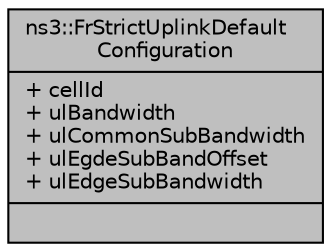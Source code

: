 digraph "ns3::FrStrictUplinkDefaultConfiguration"
{
  edge [fontname="Helvetica",fontsize="10",labelfontname="Helvetica",labelfontsize="10"];
  node [fontname="Helvetica",fontsize="10",shape=record];
  Node1 [label="{ns3::FrStrictUplinkDefault\lConfiguration\n|+ cellId\l+ ulBandwidth\l+ ulCommonSubBandwidth\l+ ulEgdeSubBandOffset\l+ ulEdgeSubBandwidth\l|}",height=0.2,width=0.4,color="black", fillcolor="grey75", style="filled", fontcolor="black"];
}
